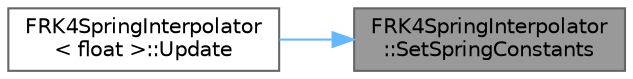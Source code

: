 digraph "FRK4SpringInterpolator::SetSpringConstants"
{
 // INTERACTIVE_SVG=YES
 // LATEX_PDF_SIZE
  bgcolor="transparent";
  edge [fontname=Helvetica,fontsize=10,labelfontname=Helvetica,labelfontsize=10];
  node [fontname=Helvetica,fontsize=10,shape=box,height=0.2,width=0.4];
  rankdir="RL";
  Node1 [id="Node000001",label="FRK4SpringInterpolator\l::SetSpringConstants",height=0.2,width=0.4,color="gray40", fillcolor="grey60", style="filled", fontcolor="black",tooltip=" "];
  Node1 -> Node2 [id="edge1_Node000001_Node000002",dir="back",color="steelblue1",style="solid",tooltip=" "];
  Node2 [id="Node000002",label="FRK4SpringInterpolator\l\< float \>::Update",height=0.2,width=0.4,color="grey40", fillcolor="white", style="filled",URL="$d5/da3/structFRK4SpringInterpolator.html#a5a443896ef9a5513715717bb3def9f24",tooltip=" "];
}
